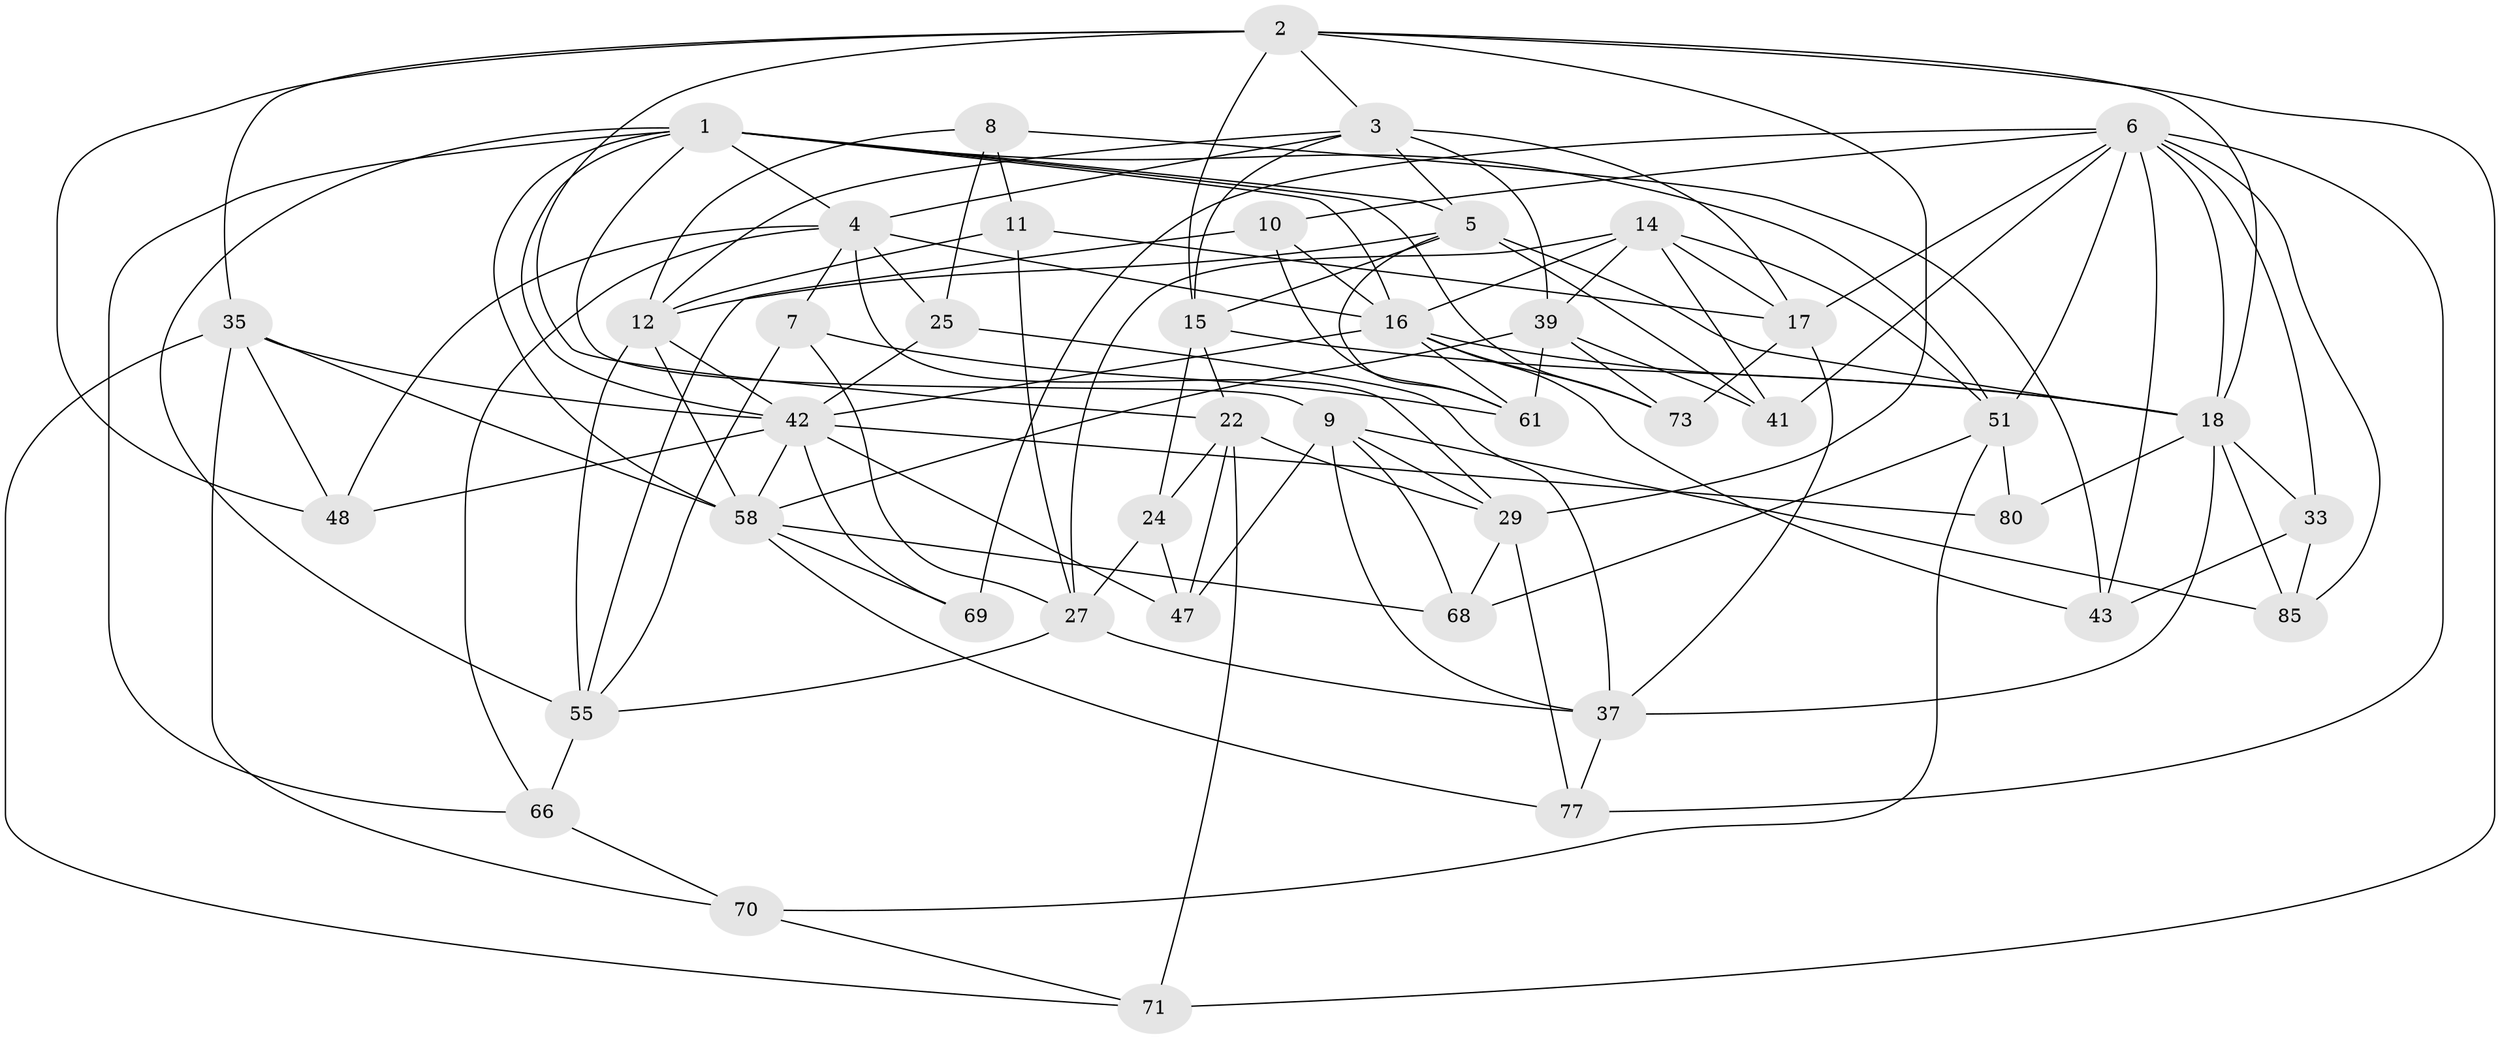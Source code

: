 // original degree distribution, {4: 1.0}
// Generated by graph-tools (version 1.1) at 2025/20/03/04/25 18:20:48]
// undirected, 44 vertices, 124 edges
graph export_dot {
graph [start="1"]
  node [color=gray90,style=filled];
  1 [super="+13+75+31"];
  2 [super="+38+54"];
  3 [super="+59+40+63"];
  4 [super="+28"];
  5 [super="+23+46"];
  6 [super="+19"];
  7;
  8;
  9 [super="+52"];
  10;
  11;
  12 [super="+45+56"];
  14 [super="+34"];
  15 [super="+36"];
  16 [super="+21+64+20"];
  17 [super="+32"];
  18 [super="+50+44"];
  22 [super="+30"];
  24;
  25;
  27 [super="+53"];
  29 [super="+87"];
  33;
  35 [super="+49"];
  37 [super="+62"];
  39 [super="+83"];
  41;
  42 [super="+79+57+65"];
  43;
  47;
  48;
  51 [super="+74"];
  55 [super="+82"];
  58 [super="+67+60"];
  61 [super="+86"];
  66;
  68;
  69;
  70;
  71;
  73;
  77;
  80;
  85;
  1 -- 9;
  1 -- 58;
  1 -- 4;
  1 -- 5;
  1 -- 66;
  1 -- 73;
  1 -- 51;
  1 -- 55;
  1 -- 16;
  1 -- 42;
  2 -- 71;
  2 -- 15;
  2 -- 18;
  2 -- 29;
  2 -- 48;
  2 -- 35;
  2 -- 3;
  2 -- 22;
  3 -- 12;
  3 -- 4;
  3 -- 17;
  3 -- 5 [weight=2];
  3 -- 39;
  3 -- 15;
  4 -- 48;
  4 -- 25;
  4 -- 29;
  4 -- 66;
  4 -- 7;
  4 -- 16;
  5 -- 41;
  5 -- 15;
  5 -- 61;
  5 -- 12;
  5 -- 18;
  6 -- 69;
  6 -- 85;
  6 -- 43;
  6 -- 33;
  6 -- 41;
  6 -- 10;
  6 -- 77;
  6 -- 17;
  6 -- 18;
  6 -- 51;
  7 -- 61;
  7 -- 55;
  7 -- 27;
  8 -- 25;
  8 -- 43;
  8 -- 11;
  8 -- 12;
  9 -- 37;
  9 -- 29;
  9 -- 68;
  9 -- 85;
  9 -- 47;
  10 -- 55;
  10 -- 61;
  10 -- 16;
  11 -- 12;
  11 -- 27;
  11 -- 17;
  12 -- 55;
  12 -- 58;
  12 -- 42 [weight=2];
  14 -- 39;
  14 -- 41;
  14 -- 51;
  14 -- 27;
  14 -- 17;
  14 -- 16;
  15 -- 22;
  15 -- 24;
  15 -- 18;
  16 -- 73;
  16 -- 18;
  16 -- 43;
  16 -- 61 [weight=2];
  16 -- 42;
  17 -- 37;
  17 -- 73;
  18 -- 80 [weight=2];
  18 -- 33;
  18 -- 85;
  18 -- 37;
  22 -- 47;
  22 -- 71;
  22 -- 24;
  22 -- 29;
  24 -- 47;
  24 -- 27;
  25 -- 37;
  25 -- 42;
  27 -- 55;
  27 -- 37;
  29 -- 68;
  29 -- 77;
  33 -- 43;
  33 -- 85;
  35 -- 48;
  35 -- 70;
  35 -- 58;
  35 -- 71;
  35 -- 42;
  37 -- 77;
  39 -- 61;
  39 -- 73;
  39 -- 41;
  39 -- 58;
  42 -- 80;
  42 -- 69 [weight=2];
  42 -- 48;
  42 -- 58;
  42 -- 47;
  51 -- 70;
  51 -- 80;
  51 -- 68;
  55 -- 66;
  58 -- 68;
  58 -- 77;
  58 -- 69;
  66 -- 70;
  70 -- 71;
}
